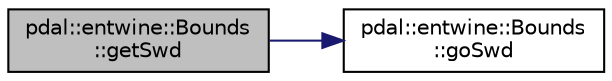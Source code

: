 digraph "pdal::entwine::Bounds::getSwd"
{
  edge [fontname="Helvetica",fontsize="10",labelfontname="Helvetica",labelfontsize="10"];
  node [fontname="Helvetica",fontsize="10",shape=record];
  rankdir="LR";
  Node1 [label="pdal::entwine::Bounds\l::getSwd",height=0.2,width=0.4,color="black", fillcolor="grey75", style="filled", fontcolor="black"];
  Node1 -> Node2 [color="midnightblue",fontsize="10",style="solid",fontname="Helvetica"];
  Node2 [label="pdal::entwine::Bounds\l::goSwd",height=0.2,width=0.4,color="black", fillcolor="white", style="filled",URL="$classpdal_1_1entwine_1_1Bounds.html#a165c9979e2eb31c1b8f264c0960a8fbe"];
}
